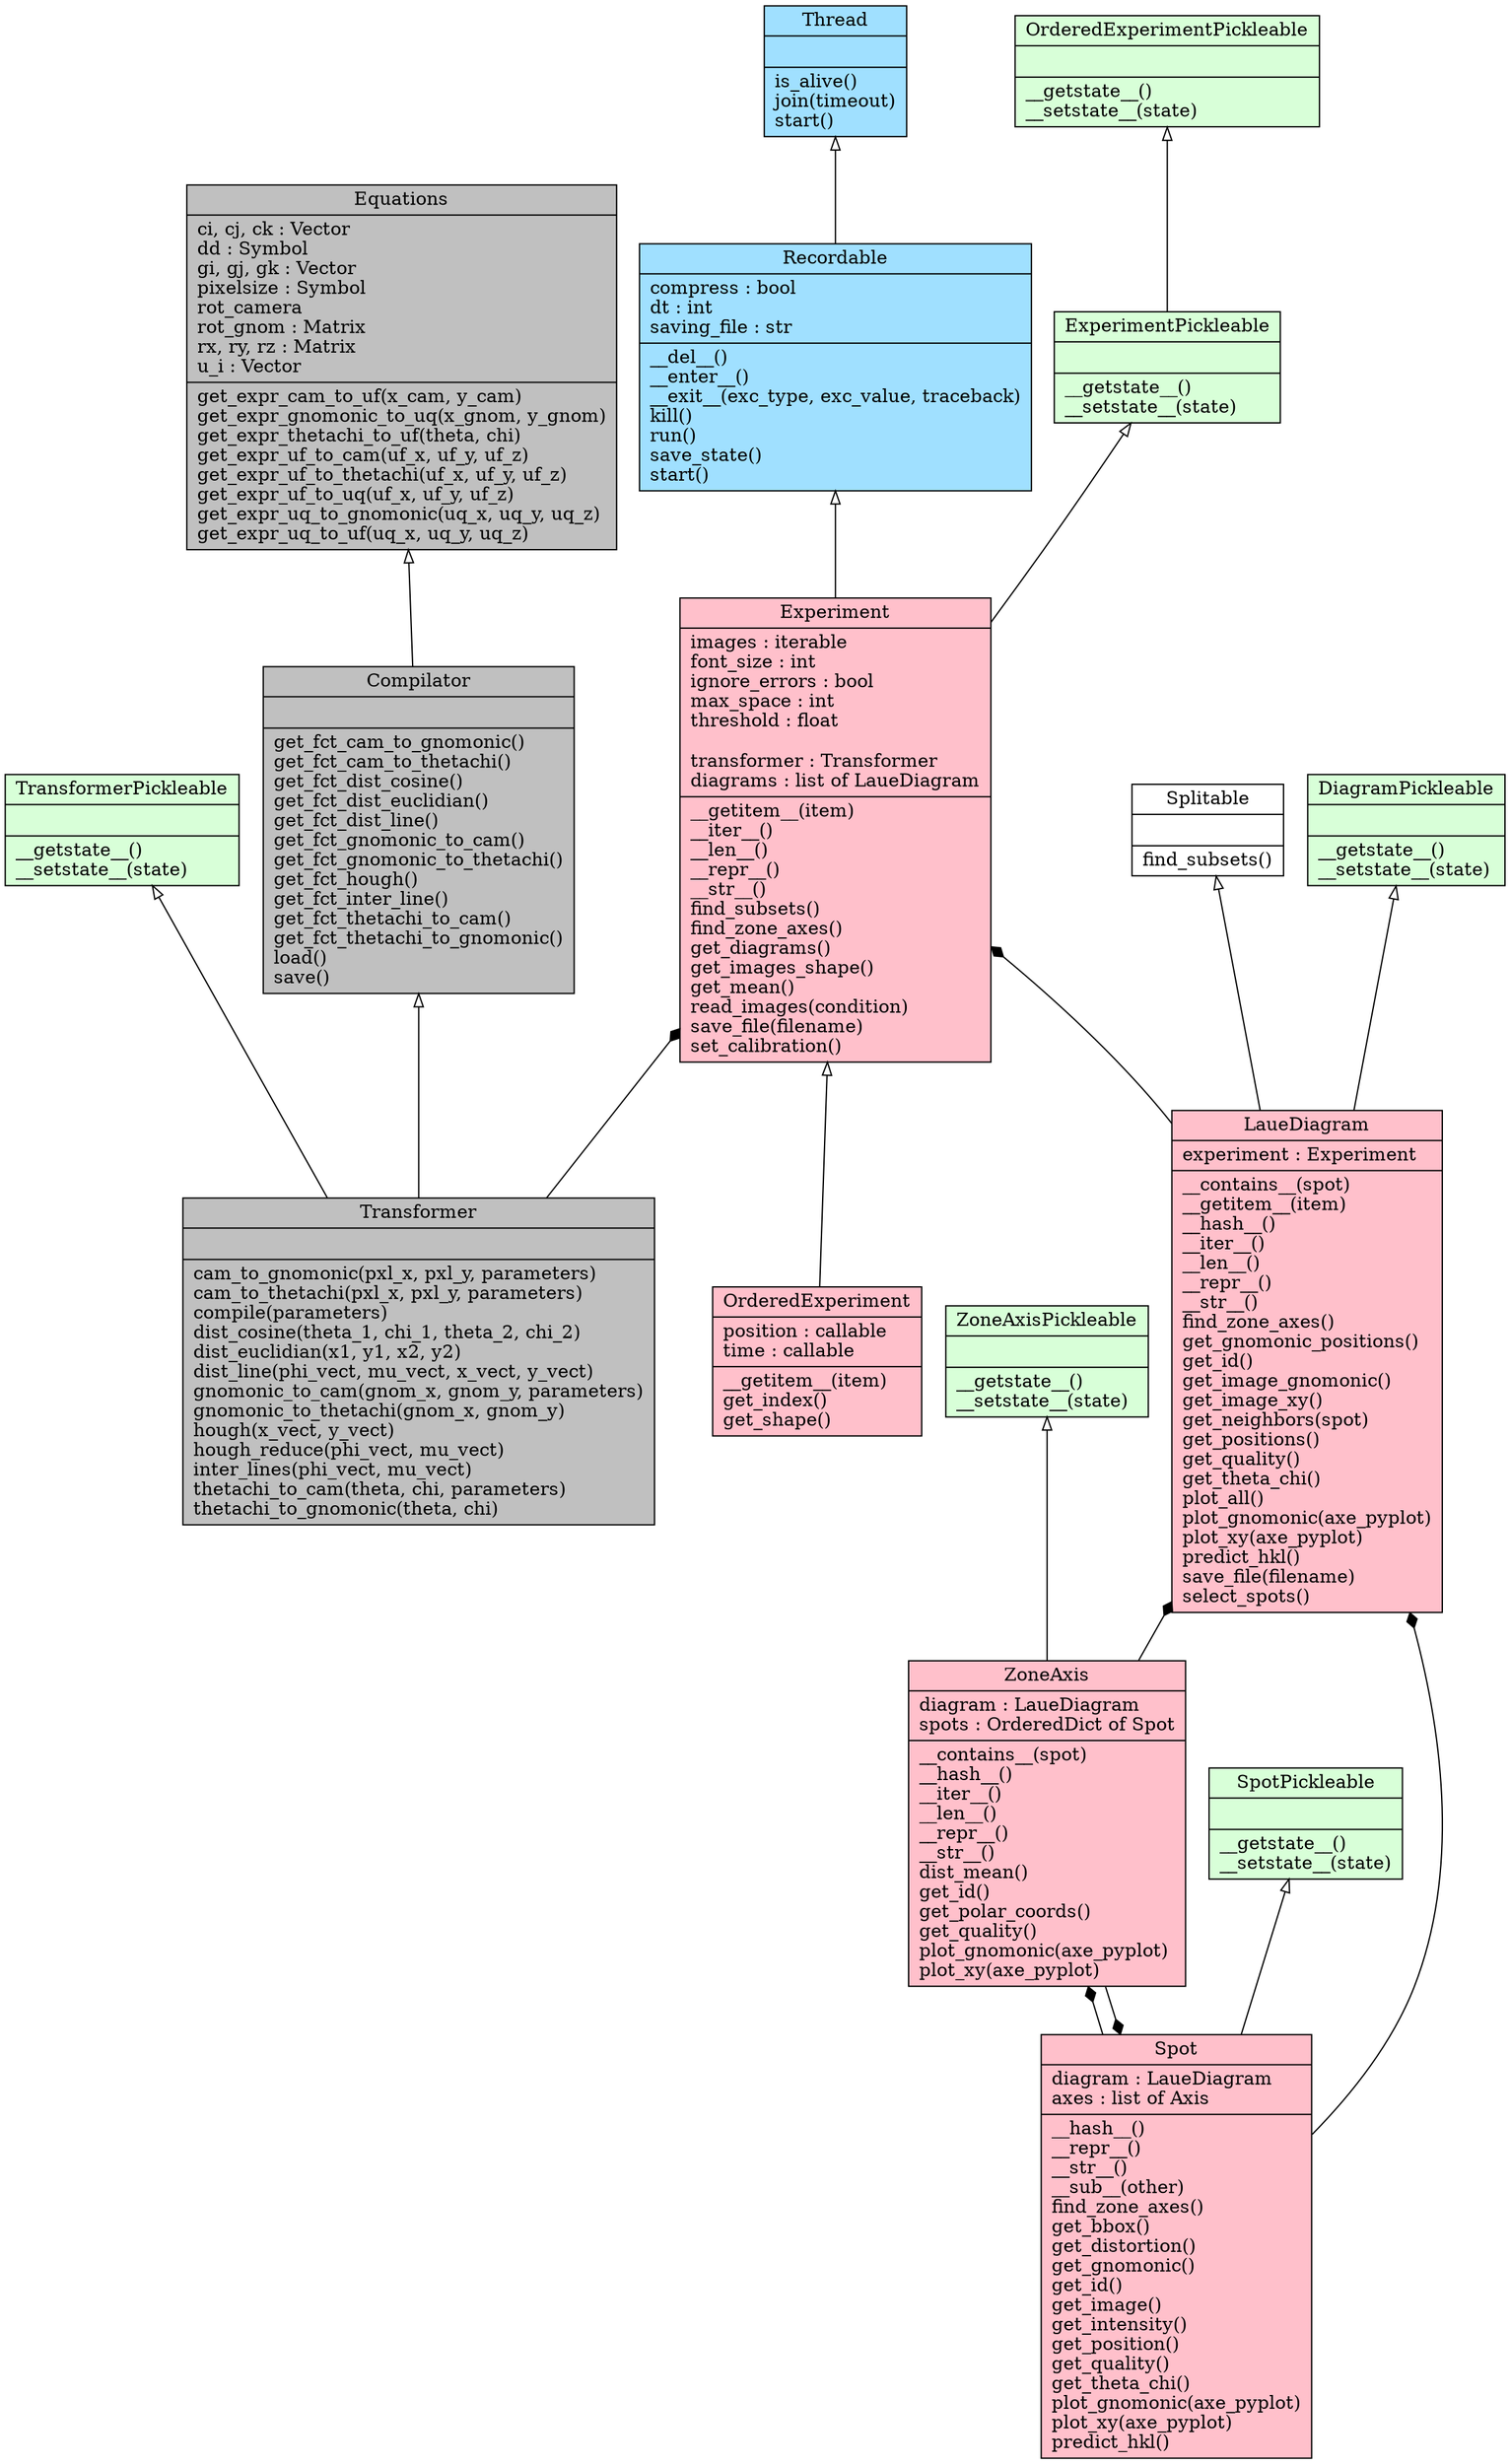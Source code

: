 digraph "classes" {
charset="utf-8"
rankdir=BT
"Compilator" [label="{Compilator|\l|get_fct_cam_to_gnomonic()\lget_fct_cam_to_thetachi()\lget_fct_dist_cosine()\lget_fct_dist_euclidian()\lget_fct_dist_line()\lget_fct_gnomonic_to_cam()\lget_fct_gnomonic_to_thetachi()\lget_fct_hough()\lget_fct_inter_line()\lget_fct_thetachi_to_cam()\lget_fct_thetachi_to_gnomonic()\lload()\lsave()\l}", shape="record", style=filled, fillcolor=gray];
"DiagramPickleable" [label="{DiagramPickleable|\l|__getstate__()\l__setstate__(state)\l}", shape="record", style=filled, fillcolor="#D8FFD8"];
"Equations" [label="{Equations|ci, cj, ck : Vector\ldd : Symbol\lgi, gj, gk : Vector\lpixelsize : Symbol\lrot_camera\lrot_gnom : Matrix\lrx, ry, rz : Matrix\lu_i : Vector\l|get_expr_cam_to_uf(x_cam, y_cam)\lget_expr_gnomonic_to_uq(x_gnom, y_gnom)\lget_expr_thetachi_to_uf(theta, chi)\lget_expr_uf_to_cam(uf_x, uf_y, uf_z)\lget_expr_uf_to_thetachi(uf_x, uf_y, uf_z)\lget_expr_uf_to_uq(uf_x, uf_y, uf_z)\lget_expr_uq_to_gnomonic(uq_x, uq_y, uq_z)\lget_expr_uq_to_uf(uq_x, uq_y, uq_z)\l}", shape="record", style=filled, fillcolor=gray];
"Experiment" [label="{Experiment|images : iterable\lfont_size : int\lignore_errors : bool\lmax_space : int\lthreshold : float\l\ltransformer : Transformer\ldiagrams : list of LaueDiagram|__getitem__(item)\l__iter__()\l__len__()\l__repr__()\l__str__()\lfind_subsets()\lfind_zone_axes()\lget_diagrams()\lget_images_shape()\lget_mean()\lread_images(condition)\lsave_file(filename)\lset_calibration()\l}", shape="record", style=filled, fillcolor=pink];
"ExperimentPickleable" [label="{ExperimentPickleable|\l|__getstate__()\l__setstate__(state)\l}", shape="record", style=filled, fillcolor="#D8FFD8"];
"LaueDiagram" [label="{LaueDiagram|experiment : Experiment\l|__contains__(spot)\l__getitem__(item)\l__hash__()\l__iter__()\l__len__()\l__repr__()\l__str__()\lfind_zone_axes()\lget_gnomonic_positions()\lget_id()\lget_image_gnomonic()\lget_image_xy()\lget_neighbors(spot)\lget_positions()\lget_quality()\lget_theta_chi()\lplot_all()\lplot_gnomonic(axe_pyplot)\lplot_xy(axe_pyplot)\lpredict_hkl()\lsave_file(filename)\lselect_spots()\l}", shape="record", style=filled, fillcolor=pink];
"OrderedExperiment" [label="{OrderedExperiment|position : callable\ltime : callable\l|__getitem__(item)\lget_index()\lget_shape()\l}", shape="record", style=filled, fillcolor=pink];
"OrderedExperimentPickleable" [label="{OrderedExperimentPickleable|\l|__getstate__()\l__setstate__(state)\l}", shape="record", style=filled, fillcolor="#D8FFD8"];
"Recordable" [label="{Recordable|compress : bool\ldt : int\lsaving_file : str\l|__del__()\l__enter__()\l__exit__(exc_type, exc_value, traceback)\lkill()\lrun()\lsave_state()\lstart()\l}", shape="record", style=filled, fillcolor="#A0E0FF"];
"Splitable" [label="{Splitable|\l|find_subsets()\l}", shape="record"];
"Spot" [label="{Spot|diagram : LaueDiagram\laxes : list of Axis\l|__hash__()\l__repr__()\l__str__()\l__sub__(other)\lfind_zone_axes()\lget_bbox()\lget_distortion()\lget_gnomonic()\lget_id()\lget_image()\lget_intensity()\lget_position()\lget_quality()\lget_theta_chi()\lplot_gnomonic(axe_pyplot)\lplot_xy(axe_pyplot)\lpredict_hkl()\l}", shape="record", style=filled, fillcolor=pink];
"SpotPickleable" [label="{SpotPickleable|\l|__getstate__()\l__setstate__(state)\l}", shape="record", style=filled, fillcolor="#D8FFD8"];
"Thread" [label="{Thread|\l|is_alive()\ljoin(timeout)\lstart()\l}", shape="record", style=filled, fillcolor="#A0E0FF"];
"Transformer" [label="{Transformer|\l|cam_to_gnomonic(pxl_x, pxl_y, parameters)\lcam_to_thetachi(pxl_x, pxl_y, parameters)\lcompile(parameters)\ldist_cosine(theta_1, chi_1, theta_2, chi_2)\ldist_euclidian(x1, y1, x2, y2)\ldist_line(phi_vect, mu_vect, x_vect, y_vect)\lgnomonic_to_cam(gnom_x, gnom_y, parameters)\lgnomonic_to_thetachi(gnom_x, gnom_y)\lhough(x_vect, y_vect)\lhough_reduce(phi_vect, mu_vect)\linter_lines(phi_vect, mu_vect)\lthetachi_to_cam(theta, chi, parameters)\lthetachi_to_gnomonic(theta, chi)\l}", shape="record", style=filled, fillcolor=gray];
"TransformerPickleable" [label="{TransformerPickleable|\l|__getstate__()\l__setstate__(state)\l}", shape="record", style=filled, fillcolor="#D8FFD8"];
"ZoneAxis" [label="{ZoneAxis|diagram : LaueDiagram\lspots : OrderedDict of Spot\l|__contains__(spot)\l__hash__()\l__iter__()\l__len__()\l__repr__()\l__str__()\ldist_mean()\lget_id()\lget_polar_coords()\lget_quality()\lplot_gnomonic(axe_pyplot)\lplot_xy(axe_pyplot)\l}", shape="record", style=filled, fillcolor=pink];
"ZoneAxisPickleable" [label="{ZoneAxisPickleable|\l|__getstate__()\l__setstate__(state)\l}", shape="record", style=filled, fillcolor="#D8FFD8"];

"Compilator" -> "Equations" [arrowhead="empty", arrowtail="none"];
"Experiment" -> "ExperimentPickleable" [arrowhead="empty", arrowtail="none"];
"Experiment" -> "Recordable" [arrowhead="empty", arrowtail="none"];
"ExperimentPickleable" -> "OrderedExperimentPickleable" [arrowhead="empty", arrowtail="none"];
"LaueDiagram" -> "DiagramPickleable" [arrowhead="empty", arrowtail="none"];
"LaueDiagram" -> "Splitable" [arrowhead="empty", arrowtail="none"];
"OrderedExperiment" -> "Experiment" [arrowhead="empty", arrowtail="none"];
"Recordable" -> "Thread" [arrowhead="empty", arrowtail="none"];
"Spot" -> "SpotPickleable" [arrowhead="empty", arrowtail="none"];
"Transformer" -> "Compilator" [arrowhead="empty", arrowtail="none"];
"Transformer" -> "TransformerPickleable" [arrowhead="empty", arrowtail="none"];
"ZoneAxis" -> "ZoneAxisPickleable" [arrowhead="empty", arrowtail="none"];

"Transformer" -> "Experiment" [arrowhead="diamond", arrowtail="none", style="solid"];
"LaueDiagram" -> "Experiment" [arrowhead="diamond", arrowtail="none", style="solid"];
"Spot" -> "LaueDiagram" [arrowhead="diamond", arrowtail="none", style="solid"];
"ZoneAxis" -> "LaueDiagram" [arrowhead="diamond", arrowtail="none", style="solid"];
"Spot" -> "ZoneAxis" [arrowhead="diamond", arrowtail="none", style="solid"];
"ZoneAxis" -> "Spot" [arrowhead="diamond", arrowtail="none", style="solid"];
}

